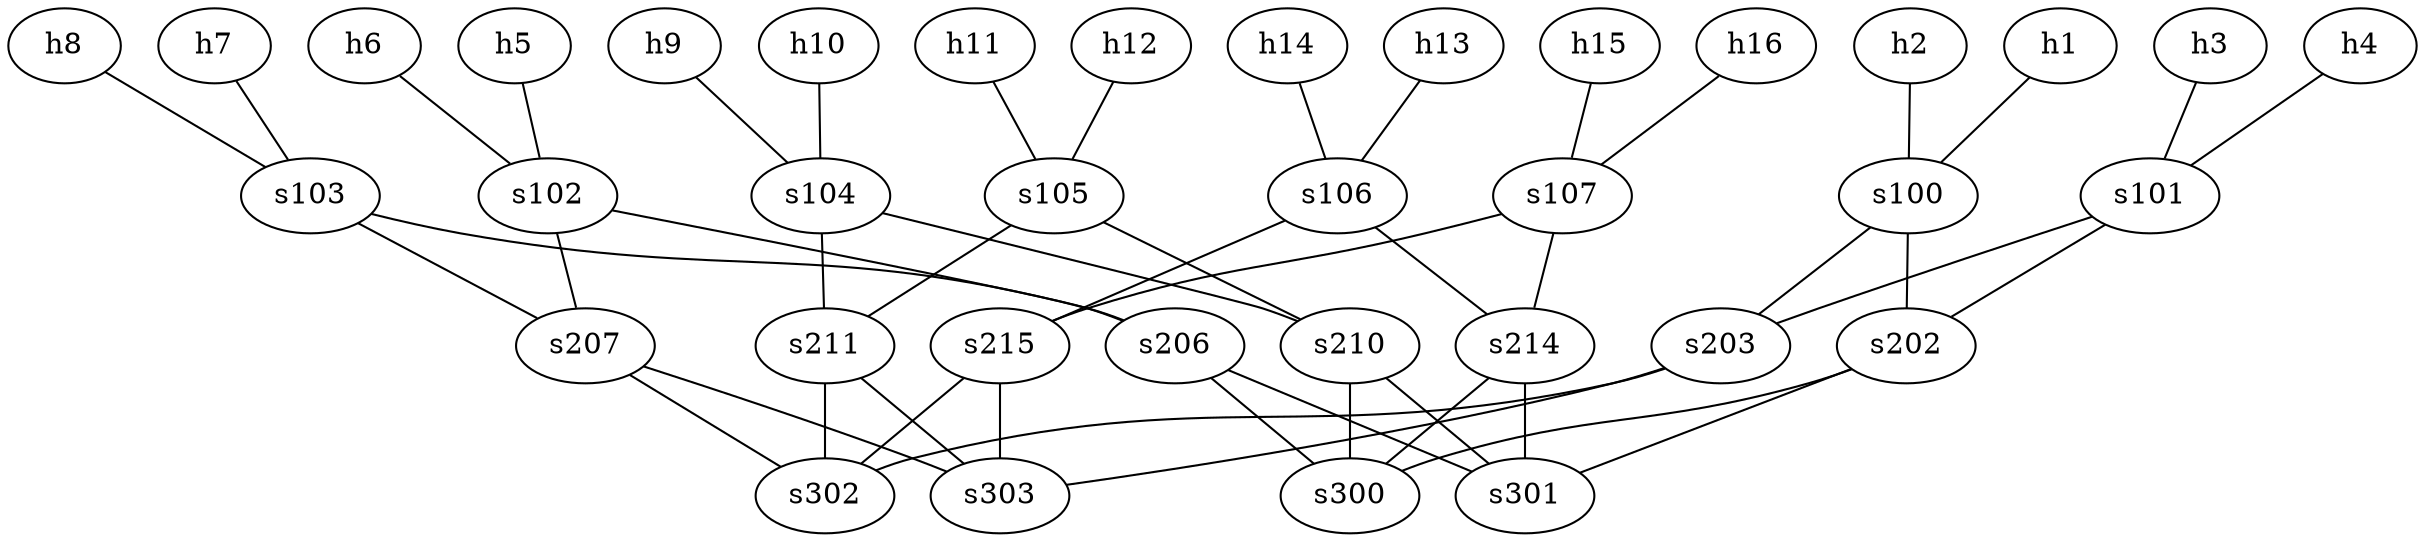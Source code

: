 strict graph {
	{
		graph [rank=same];
		h8;
		h9;
		h2;
		h3;
		h1;
		h6;
		h7;
		h4;
		h5;
		h14;
		h10;
		h11;
		h12;
		h13;
		h15;
		h16;
	}
	{
		graph [rank=same];
		s302		 [id=302,
			level=core,
			type=switch];
		s303		 [id=303,
			level=core,
			type=switch];
		s300		 [id=300,
			level=core,
			type=switch];
		s301		 [id=301,
			level=core,
			type=switch];
	}
	{
		graph [rank=same];
		s207		 [id=207,
			level=aggregation,
			type=switch];
		s206		 [id=206,
			level=aggregation,
			type=switch];
		s203		 [id=203,
			level=aggregation,
			type=switch];
		s202		 [id=202,
			level=aggregation,
			type=switch];
		s214		 [id=214,
			level=aggregation,
			type=switch];
		s215		 [id=215,
			level=aggregation,
			type=switch];
		s210		 [id=210,
			level=aggregation,
			type=switch];
		s211		 [id=211,
			level=aggregation,
			type=switch];
	}
	{
		graph [rank=same];
		s102		 [id=204,
			level="edge",
			type=switch];
		s107		 [id=213,
			level="edge",
			type=switch];
		s100		 [id=200,
			level="edge",
			type=switch];
		s103		 [id=205,
			level="edge",
			type=switch];
		s104		 [id=208,
			level="edge",
			type=switch];
		s105		 [id=209,
			level="edge",
			type=switch];
		s106		 [id=212,
			level="edge",
			type=switch];
		s101		 [id=201,
			level="edge",
			type=switch];
	}
	h8 -- s103;
	h9 -- s104;
	h2 -- s100;
	h3 -- s101;
	h1 -- s100;
	h6 -- s102;
	h7 -- s103;
	h4 -- s101;
	h5 -- s102;
	h14 -- s106;
	h10 -- s104;
	h11 -- s105;
	h12 -- s105;
	h13 -- s106;
	s302 -- s215;
	s302 -- s211;
	s303 -- s215;
	s303 -- s211;
	s300 -- s214;
	s300 -- s210;
	s301 -- s214;
	s301 -- s210;
	s207 -- s302;
	s207 -- s303;
	s207 -- s103;
	s206 -- s300;
	s206 -- s301;
	s206 -- s103;
	s203 -- s302;
	s203 -- s303;
	s203 -- s100;
	s203 -- s101;
	s202 -- s300;
	s202 -- s301;
	s202 -- s100;
	s202 -- s101;
	s214 -- s106;
	s215 -- s106;
	s210 -- s104;
	s210 -- s105;
	s211 -- s104;
	s211 -- s105;
	s102 -- s207;
	s102 -- s206;
	s107 -- h15;
	s107 -- h16;
	s107 -- s214;
	s107 -- s215;
}


